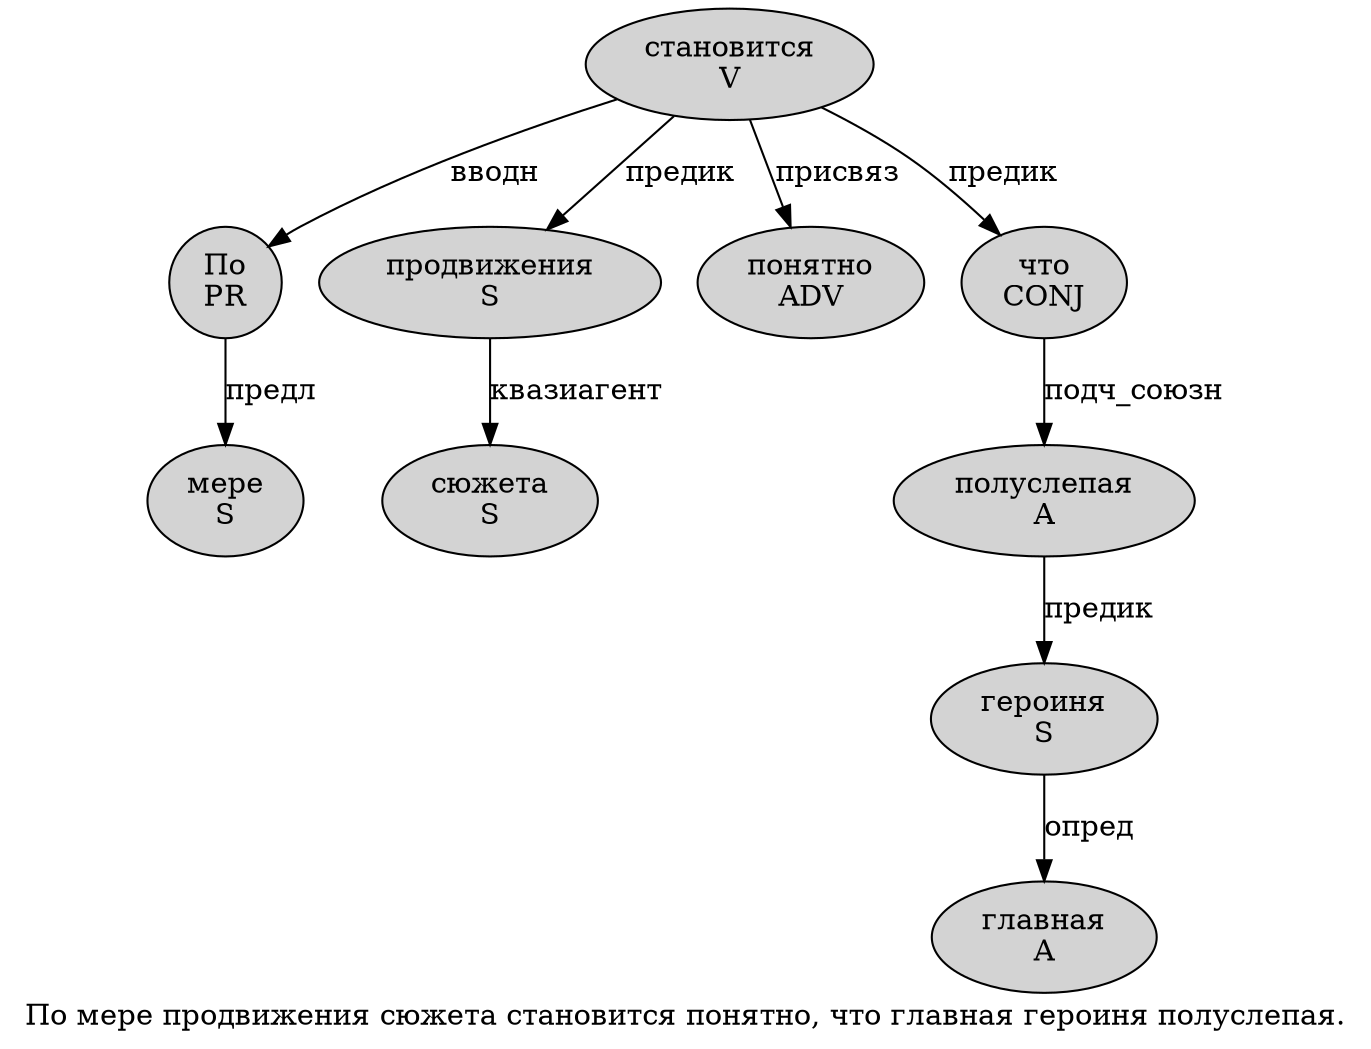 digraph SENTENCE_991 {
	graph [label="По мере продвижения сюжета становится понятно, что главная героиня полуслепая."]
	node [style=filled]
		0 [label="По
PR" color="" fillcolor=lightgray penwidth=1 shape=ellipse]
		1 [label="мере
S" color="" fillcolor=lightgray penwidth=1 shape=ellipse]
		2 [label="продвижения
S" color="" fillcolor=lightgray penwidth=1 shape=ellipse]
		3 [label="сюжета
S" color="" fillcolor=lightgray penwidth=1 shape=ellipse]
		4 [label="становится
V" color="" fillcolor=lightgray penwidth=1 shape=ellipse]
		5 [label="понятно
ADV" color="" fillcolor=lightgray penwidth=1 shape=ellipse]
		7 [label="что
CONJ" color="" fillcolor=lightgray penwidth=1 shape=ellipse]
		8 [label="главная
A" color="" fillcolor=lightgray penwidth=1 shape=ellipse]
		9 [label="героиня
S" color="" fillcolor=lightgray penwidth=1 shape=ellipse]
		10 [label="полуслепая
A" color="" fillcolor=lightgray penwidth=1 shape=ellipse]
			0 -> 1 [label="предл"]
			4 -> 0 [label="вводн"]
			4 -> 2 [label="предик"]
			4 -> 5 [label="присвяз"]
			4 -> 7 [label="предик"]
			7 -> 10 [label="подч_союзн"]
			9 -> 8 [label="опред"]
			2 -> 3 [label="квазиагент"]
			10 -> 9 [label="предик"]
}